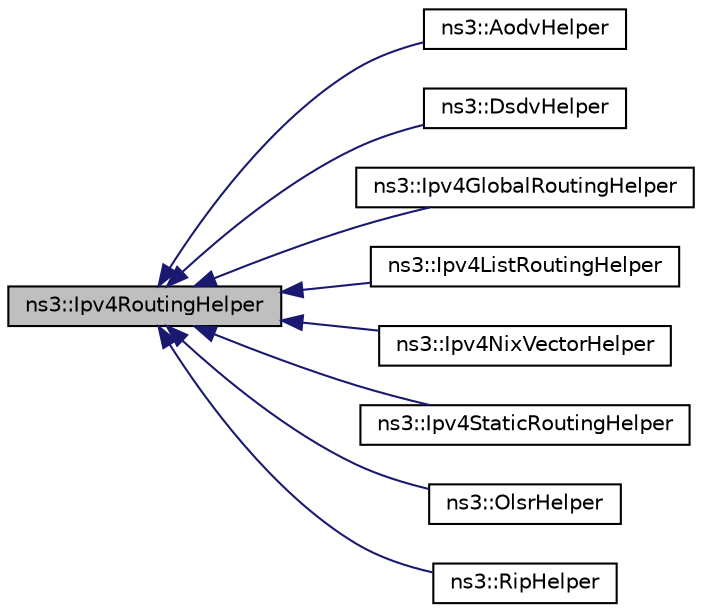 digraph "ns3::Ipv4RoutingHelper"
{
 // LATEX_PDF_SIZE
  edge [fontname="Helvetica",fontsize="10",labelfontname="Helvetica",labelfontsize="10"];
  node [fontname="Helvetica",fontsize="10",shape=record];
  rankdir="LR";
  Node1 [label="ns3::Ipv4RoutingHelper",height=0.2,width=0.4,color="black", fillcolor="grey75", style="filled", fontcolor="black",tooltip="a factory to create ns3::Ipv4RoutingProtocol objects"];
  Node1 -> Node2 [dir="back",color="midnightblue",fontsize="10",style="solid",fontname="Helvetica"];
  Node2 [label="ns3::AodvHelper",height=0.2,width=0.4,color="black", fillcolor="white", style="filled",URL="$classns3_1_1_aodv_helper.html",tooltip="Helper class that adds AODV routing to nodes."];
  Node1 -> Node3 [dir="back",color="midnightblue",fontsize="10",style="solid",fontname="Helvetica"];
  Node3 [label="ns3::DsdvHelper",height=0.2,width=0.4,color="black", fillcolor="white", style="filled",URL="$classns3_1_1_dsdv_helper.html",tooltip="Helper class that adds DSDV routing to nodes."];
  Node1 -> Node4 [dir="back",color="midnightblue",fontsize="10",style="solid",fontname="Helvetica"];
  Node4 [label="ns3::Ipv4GlobalRoutingHelper",height=0.2,width=0.4,color="black", fillcolor="white", style="filled",URL="$classns3_1_1_ipv4_global_routing_helper.html",tooltip="Helper class that adds ns3::Ipv4GlobalRouting objects."];
  Node1 -> Node5 [dir="back",color="midnightblue",fontsize="10",style="solid",fontname="Helvetica"];
  Node5 [label="ns3::Ipv4ListRoutingHelper",height=0.2,width=0.4,color="black", fillcolor="white", style="filled",URL="$classns3_1_1_ipv4_list_routing_helper.html",tooltip="Helper class that adds ns3::Ipv4ListRouting objects."];
  Node1 -> Node6 [dir="back",color="midnightblue",fontsize="10",style="solid",fontname="Helvetica"];
  Node6 [label="ns3::Ipv4NixVectorHelper",height=0.2,width=0.4,color="black", fillcolor="white", style="filled",URL="$classns3_1_1_ipv4_nix_vector_helper.html",tooltip="Helper class that adds Nix-vector routing to nodes."];
  Node1 -> Node7 [dir="back",color="midnightblue",fontsize="10",style="solid",fontname="Helvetica"];
  Node7 [label="ns3::Ipv4StaticRoutingHelper",height=0.2,width=0.4,color="black", fillcolor="white", style="filled",URL="$classns3_1_1_ipv4_static_routing_helper.html",tooltip="Helper class that adds ns3::Ipv4StaticRouting objects."];
  Node1 -> Node8 [dir="back",color="midnightblue",fontsize="10",style="solid",fontname="Helvetica"];
  Node8 [label="ns3::OlsrHelper",height=0.2,width=0.4,color="black", fillcolor="white", style="filled",URL="$classns3_1_1_olsr_helper.html",tooltip="Helper class that adds OLSR routing to nodes."];
  Node1 -> Node9 [dir="back",color="midnightblue",fontsize="10",style="solid",fontname="Helvetica"];
  Node9 [label="ns3::RipHelper",height=0.2,width=0.4,color="black", fillcolor="white", style="filled",URL="$classns3_1_1_rip_helper.html",tooltip="Helper class that adds RIP routing to nodes."];
}
